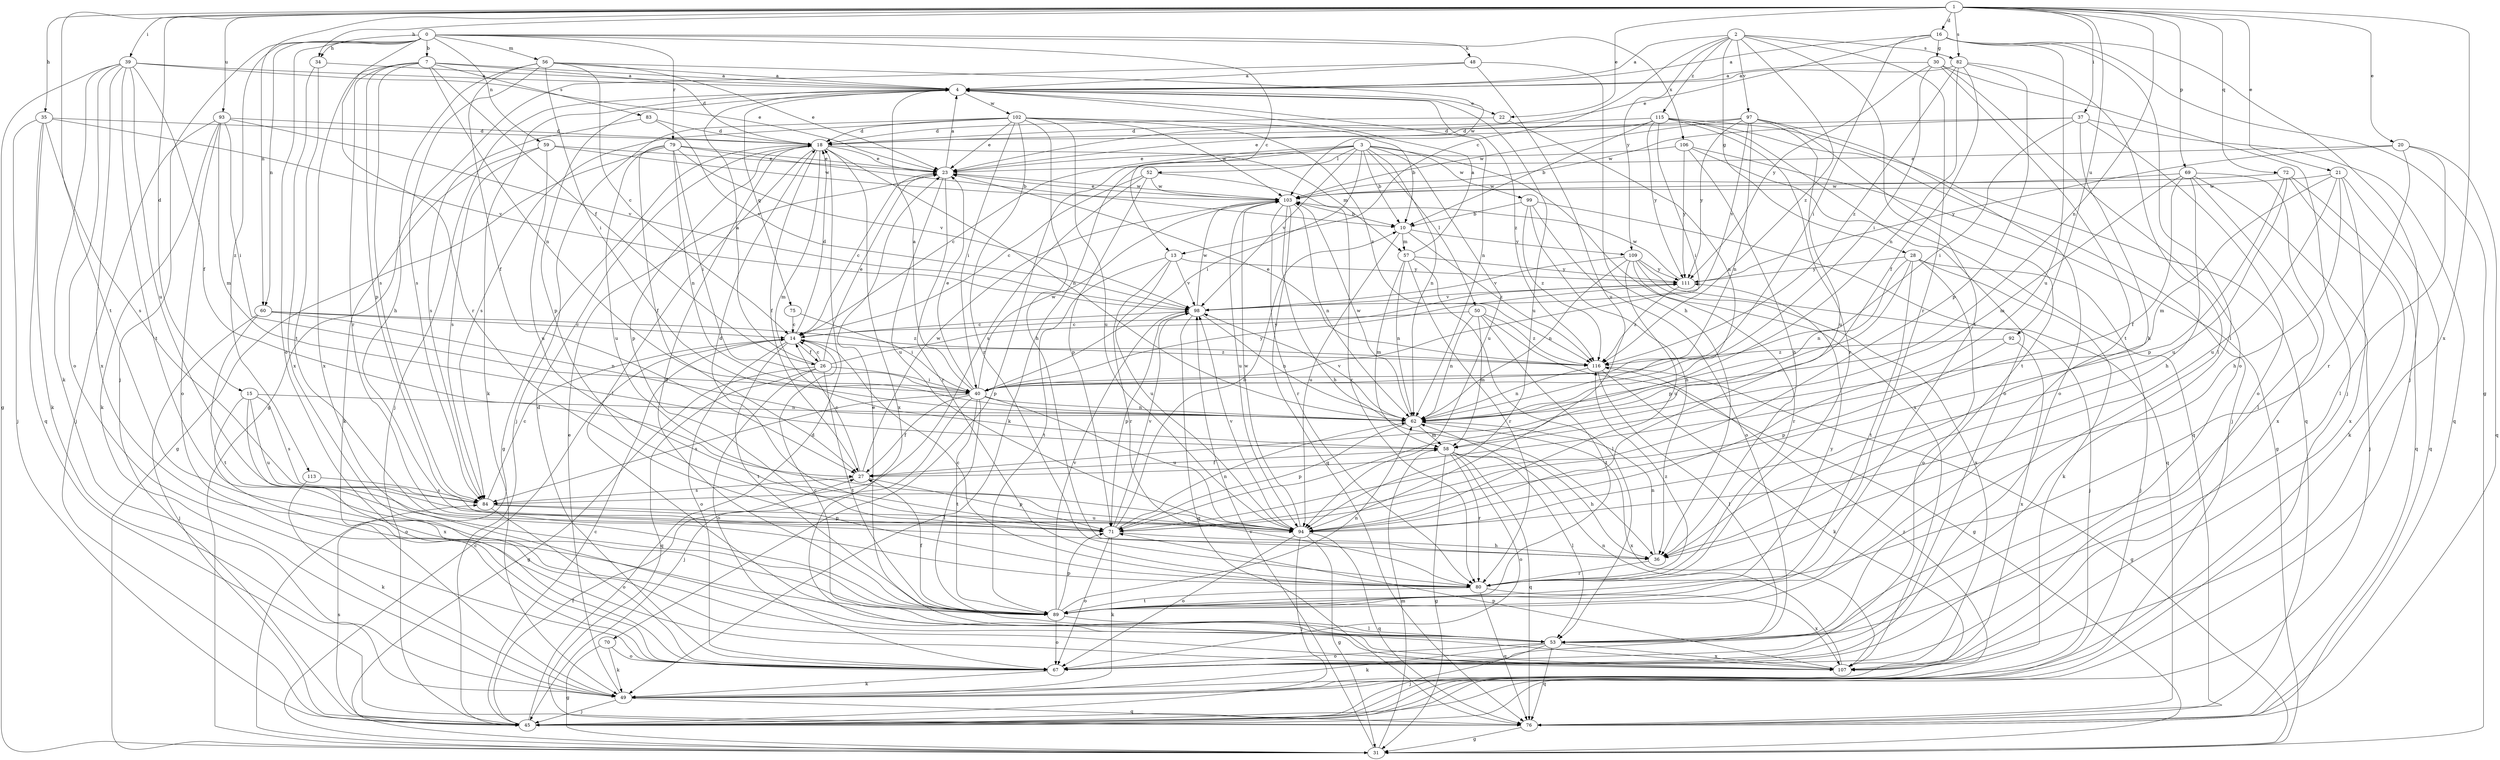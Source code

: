strict digraph  {
0;
1;
2;
3;
4;
7;
10;
13;
14;
15;
16;
18;
20;
21;
22;
23;
26;
27;
28;
30;
31;
34;
35;
36;
37;
39;
40;
45;
48;
49;
50;
52;
53;
56;
57;
58;
59;
60;
62;
67;
69;
70;
71;
72;
75;
76;
79;
80;
82;
83;
84;
89;
92;
93;
94;
97;
98;
99;
102;
103;
106;
107;
109;
111;
113;
115;
116;
0 -> 7  [label=b];
0 -> 13  [label=c];
0 -> 34  [label=h];
0 -> 45  [label=j];
0 -> 48  [label=k];
0 -> 56  [label=m];
0 -> 59  [label=n];
0 -> 60  [label=n];
0 -> 67  [label=o];
0 -> 79  [label=r];
0 -> 80  [label=r];
0 -> 106  [label=x];
0 -> 113  [label=z];
1 -> 15  [label=d];
1 -> 16  [label=d];
1 -> 20  [label=e];
1 -> 21  [label=e];
1 -> 22  [label=e];
1 -> 34  [label=h];
1 -> 35  [label=h];
1 -> 37  [label=i];
1 -> 39  [label=i];
1 -> 60  [label=n];
1 -> 62  [label=n];
1 -> 69  [label=p];
1 -> 72  [label=q];
1 -> 82  [label=s];
1 -> 89  [label=t];
1 -> 92  [label=u];
1 -> 93  [label=u];
1 -> 107  [label=x];
2 -> 4  [label=a];
2 -> 13  [label=c];
2 -> 28  [label=g];
2 -> 80  [label=r];
2 -> 82  [label=s];
2 -> 89  [label=t];
2 -> 97  [label=v];
2 -> 109  [label=y];
2 -> 115  [label=z];
2 -> 116  [label=z];
3 -> 10  [label=b];
3 -> 14  [label=c];
3 -> 40  [label=i];
3 -> 49  [label=k];
3 -> 50  [label=l];
3 -> 52  [label=l];
3 -> 62  [label=n];
3 -> 70  [label=p];
3 -> 94  [label=u];
3 -> 98  [label=v];
3 -> 99  [label=w];
3 -> 107  [label=x];
4 -> 22  [label=e];
4 -> 45  [label=j];
4 -> 49  [label=k];
4 -> 62  [label=n];
4 -> 71  [label=p];
4 -> 75  [label=q];
4 -> 94  [label=u];
4 -> 102  [label=w];
4 -> 116  [label=z];
7 -> 4  [label=a];
7 -> 18  [label=d];
7 -> 26  [label=f];
7 -> 62  [label=n];
7 -> 71  [label=p];
7 -> 80  [label=r];
7 -> 83  [label=s];
7 -> 84  [label=s];
7 -> 107  [label=x];
10 -> 57  [label=m];
10 -> 94  [label=u];
10 -> 109  [label=y];
10 -> 116  [label=z];
13 -> 80  [label=r];
13 -> 89  [label=t];
13 -> 94  [label=u];
13 -> 98  [label=v];
13 -> 111  [label=y];
14 -> 18  [label=d];
14 -> 26  [label=f];
14 -> 67  [label=o];
14 -> 89  [label=t];
14 -> 116  [label=z];
15 -> 62  [label=n];
15 -> 67  [label=o];
15 -> 84  [label=s];
15 -> 94  [label=u];
15 -> 107  [label=x];
16 -> 4  [label=a];
16 -> 23  [label=e];
16 -> 30  [label=g];
16 -> 31  [label=g];
16 -> 40  [label=i];
16 -> 45  [label=j];
16 -> 53  [label=l];
16 -> 94  [label=u];
18 -> 23  [label=e];
18 -> 27  [label=f];
18 -> 31  [label=g];
18 -> 53  [label=l];
18 -> 57  [label=m];
18 -> 58  [label=m];
18 -> 62  [label=n];
18 -> 71  [label=p];
18 -> 107  [label=x];
20 -> 23  [label=e];
20 -> 53  [label=l];
20 -> 76  [label=q];
20 -> 80  [label=r];
20 -> 111  [label=y];
21 -> 36  [label=h];
21 -> 58  [label=m];
21 -> 76  [label=q];
21 -> 94  [label=u];
21 -> 103  [label=w];
21 -> 107  [label=x];
22 -> 18  [label=d];
22 -> 62  [label=n];
23 -> 4  [label=a];
23 -> 14  [label=c];
23 -> 80  [label=r];
23 -> 94  [label=u];
23 -> 103  [label=w];
26 -> 4  [label=a];
26 -> 14  [label=c];
26 -> 23  [label=e];
26 -> 31  [label=g];
26 -> 40  [label=i];
26 -> 67  [label=o];
26 -> 76  [label=q];
26 -> 89  [label=t];
26 -> 111  [label=y];
27 -> 14  [label=c];
27 -> 71  [label=p];
27 -> 84  [label=s];
27 -> 103  [label=w];
28 -> 45  [label=j];
28 -> 49  [label=k];
28 -> 62  [label=n];
28 -> 67  [label=o];
28 -> 71  [label=p];
28 -> 89  [label=t];
28 -> 111  [label=y];
30 -> 4  [label=a];
30 -> 40  [label=i];
30 -> 45  [label=j];
30 -> 67  [label=o];
30 -> 89  [label=t];
30 -> 111  [label=y];
31 -> 14  [label=c];
31 -> 58  [label=m];
31 -> 98  [label=v];
34 -> 4  [label=a];
34 -> 89  [label=t];
34 -> 107  [label=x];
35 -> 18  [label=d];
35 -> 45  [label=j];
35 -> 49  [label=k];
35 -> 76  [label=q];
35 -> 84  [label=s];
35 -> 98  [label=v];
36 -> 62  [label=n];
36 -> 80  [label=r];
37 -> 18  [label=d];
37 -> 36  [label=h];
37 -> 40  [label=i];
37 -> 67  [label=o];
37 -> 76  [label=q];
37 -> 103  [label=w];
39 -> 4  [label=a];
39 -> 23  [label=e];
39 -> 27  [label=f];
39 -> 31  [label=g];
39 -> 49  [label=k];
39 -> 67  [label=o];
39 -> 89  [label=t];
39 -> 94  [label=u];
39 -> 107  [label=x];
40 -> 4  [label=a];
40 -> 23  [label=e];
40 -> 27  [label=f];
40 -> 45  [label=j];
40 -> 53  [label=l];
40 -> 62  [label=n];
40 -> 84  [label=s];
40 -> 89  [label=t];
40 -> 94  [label=u];
40 -> 103  [label=w];
40 -> 111  [label=y];
45 -> 14  [label=c];
45 -> 18  [label=d];
45 -> 27  [label=f];
45 -> 84  [label=s];
48 -> 4  [label=a];
48 -> 31  [label=g];
48 -> 36  [label=h];
48 -> 94  [label=u];
49 -> 23  [label=e];
49 -> 45  [label=j];
49 -> 76  [label=q];
49 -> 116  [label=z];
50 -> 14  [label=c];
50 -> 31  [label=g];
50 -> 58  [label=m];
50 -> 62  [label=n];
50 -> 89  [label=t];
50 -> 116  [label=z];
52 -> 14  [label=c];
52 -> 71  [label=p];
52 -> 80  [label=r];
52 -> 84  [label=s];
52 -> 103  [label=w];
53 -> 14  [label=c];
53 -> 23  [label=e];
53 -> 45  [label=j];
53 -> 49  [label=k];
53 -> 67  [label=o];
53 -> 76  [label=q];
53 -> 107  [label=x];
56 -> 4  [label=a];
56 -> 14  [label=c];
56 -> 23  [label=e];
56 -> 27  [label=f];
56 -> 36  [label=h];
56 -> 40  [label=i];
56 -> 84  [label=s];
56 -> 103  [label=w];
57 -> 4  [label=a];
57 -> 53  [label=l];
57 -> 58  [label=m];
57 -> 62  [label=n];
57 -> 80  [label=r];
57 -> 111  [label=y];
58 -> 27  [label=f];
58 -> 31  [label=g];
58 -> 36  [label=h];
58 -> 53  [label=l];
58 -> 67  [label=o];
58 -> 76  [label=q];
58 -> 80  [label=r];
59 -> 23  [label=e];
59 -> 49  [label=k];
59 -> 84  [label=s];
59 -> 94  [label=u];
59 -> 103  [label=w];
60 -> 14  [label=c];
60 -> 45  [label=j];
60 -> 62  [label=n];
60 -> 89  [label=t];
60 -> 116  [label=z];
62 -> 58  [label=m];
62 -> 71  [label=p];
62 -> 98  [label=v];
62 -> 103  [label=w];
62 -> 107  [label=x];
67 -> 18  [label=d];
67 -> 49  [label=k];
69 -> 27  [label=f];
69 -> 36  [label=h];
69 -> 45  [label=j];
69 -> 53  [label=l];
69 -> 58  [label=m];
69 -> 103  [label=w];
69 -> 107  [label=x];
70 -> 31  [label=g];
70 -> 49  [label=k];
70 -> 67  [label=o];
71 -> 10  [label=b];
71 -> 18  [label=d];
71 -> 36  [label=h];
71 -> 49  [label=k];
71 -> 62  [label=n];
71 -> 67  [label=o];
71 -> 98  [label=v];
72 -> 49  [label=k];
72 -> 71  [label=p];
72 -> 76  [label=q];
72 -> 94  [label=u];
72 -> 103  [label=w];
75 -> 14  [label=c];
75 -> 40  [label=i];
76 -> 31  [label=g];
79 -> 10  [label=b];
79 -> 23  [label=e];
79 -> 27  [label=f];
79 -> 31  [label=g];
79 -> 40  [label=i];
79 -> 62  [label=n];
79 -> 94  [label=u];
79 -> 98  [label=v];
80 -> 14  [label=c];
80 -> 76  [label=q];
80 -> 89  [label=t];
80 -> 107  [label=x];
80 -> 116  [label=z];
82 -> 4  [label=a];
82 -> 27  [label=f];
82 -> 53  [label=l];
82 -> 62  [label=n];
82 -> 71  [label=p];
82 -> 116  [label=z];
83 -> 18  [label=d];
83 -> 84  [label=s];
83 -> 98  [label=v];
84 -> 14  [label=c];
84 -> 67  [label=o];
84 -> 71  [label=p];
84 -> 94  [label=u];
89 -> 18  [label=d];
89 -> 27  [label=f];
89 -> 53  [label=l];
89 -> 62  [label=n];
89 -> 67  [label=o];
89 -> 71  [label=p];
89 -> 98  [label=v];
89 -> 111  [label=y];
92 -> 71  [label=p];
92 -> 107  [label=x];
92 -> 116  [label=z];
93 -> 18  [label=d];
93 -> 40  [label=i];
93 -> 45  [label=j];
93 -> 49  [label=k];
93 -> 58  [label=m];
93 -> 67  [label=o];
93 -> 98  [label=v];
94 -> 31  [label=g];
94 -> 45  [label=j];
94 -> 67  [label=o];
94 -> 76  [label=q];
94 -> 98  [label=v];
94 -> 103  [label=w];
97 -> 18  [label=d];
97 -> 62  [label=n];
97 -> 67  [label=o];
97 -> 89  [label=t];
97 -> 94  [label=u];
97 -> 98  [label=v];
97 -> 103  [label=w];
97 -> 111  [label=y];
98 -> 14  [label=c];
98 -> 62  [label=n];
98 -> 71  [label=p];
98 -> 76  [label=q];
98 -> 103  [label=w];
99 -> 10  [label=b];
99 -> 36  [label=h];
99 -> 67  [label=o];
99 -> 76  [label=q];
99 -> 116  [label=z];
102 -> 10  [label=b];
102 -> 18  [label=d];
102 -> 23  [label=e];
102 -> 36  [label=h];
102 -> 40  [label=i];
102 -> 45  [label=j];
102 -> 80  [label=r];
102 -> 84  [label=s];
102 -> 94  [label=u];
102 -> 103  [label=w];
102 -> 116  [label=z];
103 -> 10  [label=b];
103 -> 23  [label=e];
103 -> 36  [label=h];
103 -> 62  [label=n];
103 -> 76  [label=q];
103 -> 80  [label=r];
103 -> 94  [label=u];
106 -> 23  [label=e];
106 -> 31  [label=g];
106 -> 36  [label=h];
106 -> 76  [label=q];
106 -> 111  [label=y];
107 -> 62  [label=n];
107 -> 71  [label=p];
109 -> 45  [label=j];
109 -> 62  [label=n];
109 -> 80  [label=r];
109 -> 94  [label=u];
109 -> 98  [label=v];
109 -> 107  [label=x];
109 -> 111  [label=y];
111 -> 98  [label=v];
111 -> 103  [label=w];
111 -> 116  [label=z];
113 -> 49  [label=k];
113 -> 84  [label=s];
115 -> 10  [label=b];
115 -> 18  [label=d];
115 -> 23  [label=e];
115 -> 40  [label=i];
115 -> 45  [label=j];
115 -> 67  [label=o];
115 -> 76  [label=q];
115 -> 80  [label=r];
115 -> 111  [label=y];
116 -> 23  [label=e];
116 -> 31  [label=g];
116 -> 49  [label=k];
116 -> 53  [label=l];
116 -> 62  [label=n];
}

